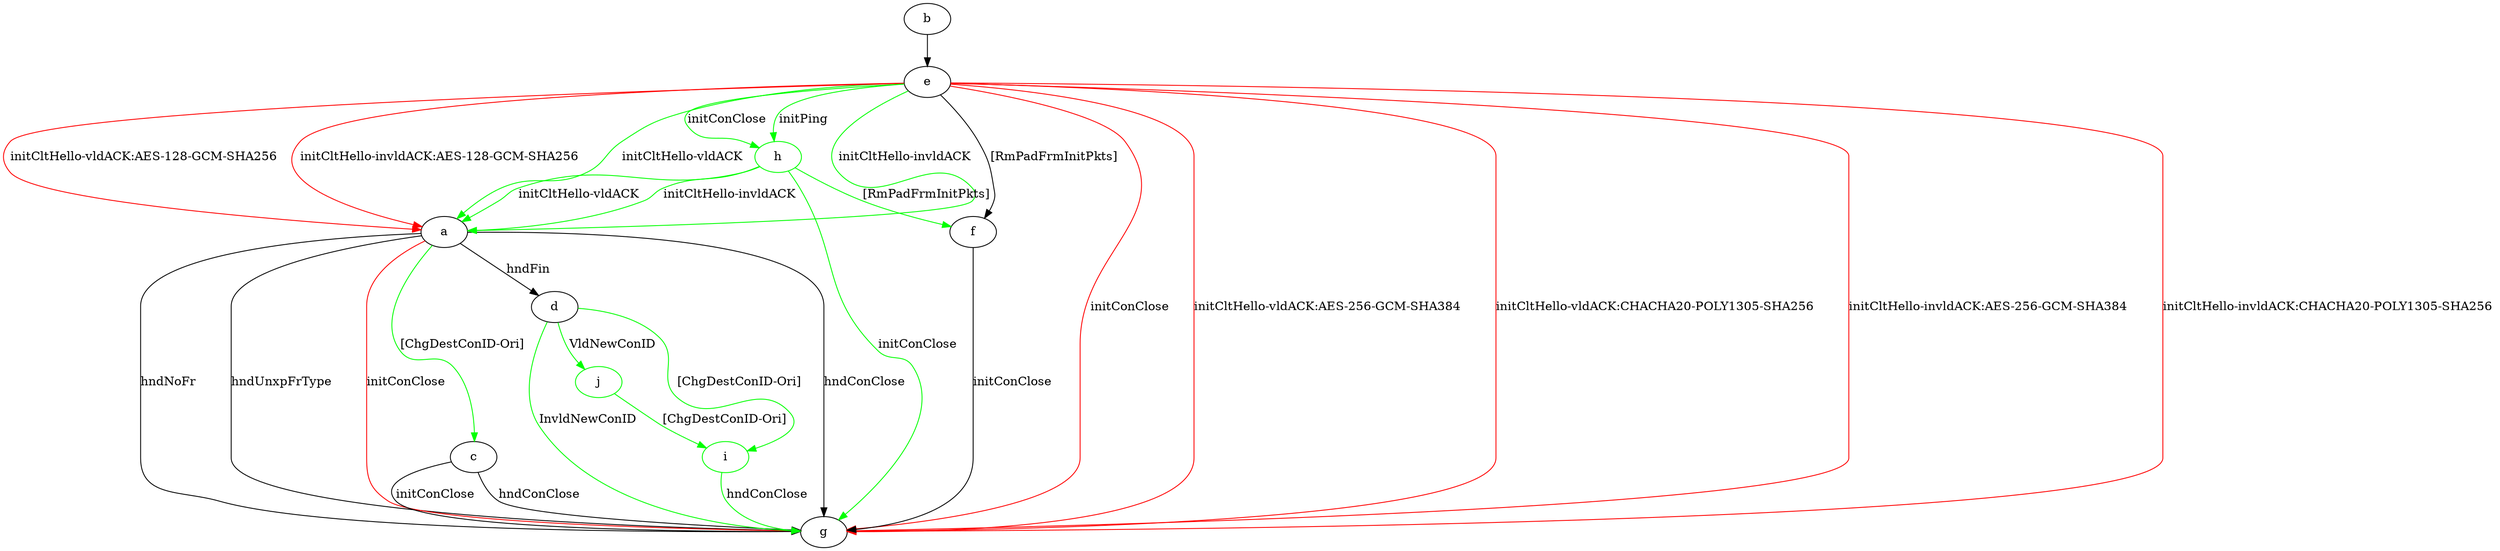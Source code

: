 digraph "" {
	a -> c	[key=0,
		color=green,
		label="[ChgDestConID-Ori] "];
	a -> d	[key=0,
		label="hndFin "];
	a -> g	[key=0,
		label="hndConClose "];
	a -> g	[key=1,
		label="hndNoFr "];
	a -> g	[key=2,
		label="hndUnxpFrType "];
	a -> g	[key=3,
		color=red,
		label="initConClose "];
	b -> e	[key=0];
	c -> g	[key=0,
		label="initConClose "];
	c -> g	[key=1,
		label="hndConClose "];
	d -> g	[key=0,
		color=green,
		label="InvldNewConID "];
	i	[color=green];
	d -> i	[key=0,
		color=green,
		label="[ChgDestConID-Ori] "];
	j	[color=green];
	d -> j	[key=0,
		color=green,
		label="VldNewConID "];
	e -> a	[key=0,
		color=green,
		label="initCltHello-vldACK "];
	e -> a	[key=1,
		color=green,
		label="initCltHello-invldACK "];
	e -> a	[key=2,
		color=red,
		label="initCltHello-vldACK:AES-128-GCM-SHA256 "];
	e -> a	[key=3,
		color=red,
		label="initCltHello-invldACK:AES-128-GCM-SHA256 "];
	e -> f	[key=0,
		label="[RmPadFrmInitPkts] "];
	e -> g	[key=0,
		color=red,
		label="initConClose "];
	e -> g	[key=1,
		color=red,
		label="initCltHello-vldACK:AES-256-GCM-SHA384 "];
	e -> g	[key=2,
		color=red,
		label="initCltHello-vldACK:CHACHA20-POLY1305-SHA256 "];
	e -> g	[key=3,
		color=red,
		label="initCltHello-invldACK:AES-256-GCM-SHA384 "];
	e -> g	[key=4,
		color=red,
		label="initCltHello-invldACK:CHACHA20-POLY1305-SHA256 "];
	h	[color=green];
	e -> h	[key=0,
		color=green,
		label="initPing "];
	e -> h	[key=1,
		color=green,
		label="initConClose "];
	f -> g	[key=0,
		label="initConClose "];
	h -> a	[key=0,
		color=green,
		label="initCltHello-vldACK "];
	h -> a	[key=1,
		color=green,
		label="initCltHello-invldACK "];
	h -> f	[key=0,
		color=green,
		label="[RmPadFrmInitPkts] "];
	h -> g	[key=0,
		color=green,
		label="initConClose "];
	i -> g	[key=0,
		color=green,
		label="hndConClose "];
	j -> i	[key=0,
		color=green,
		label="[ChgDestConID-Ori] "];
}
